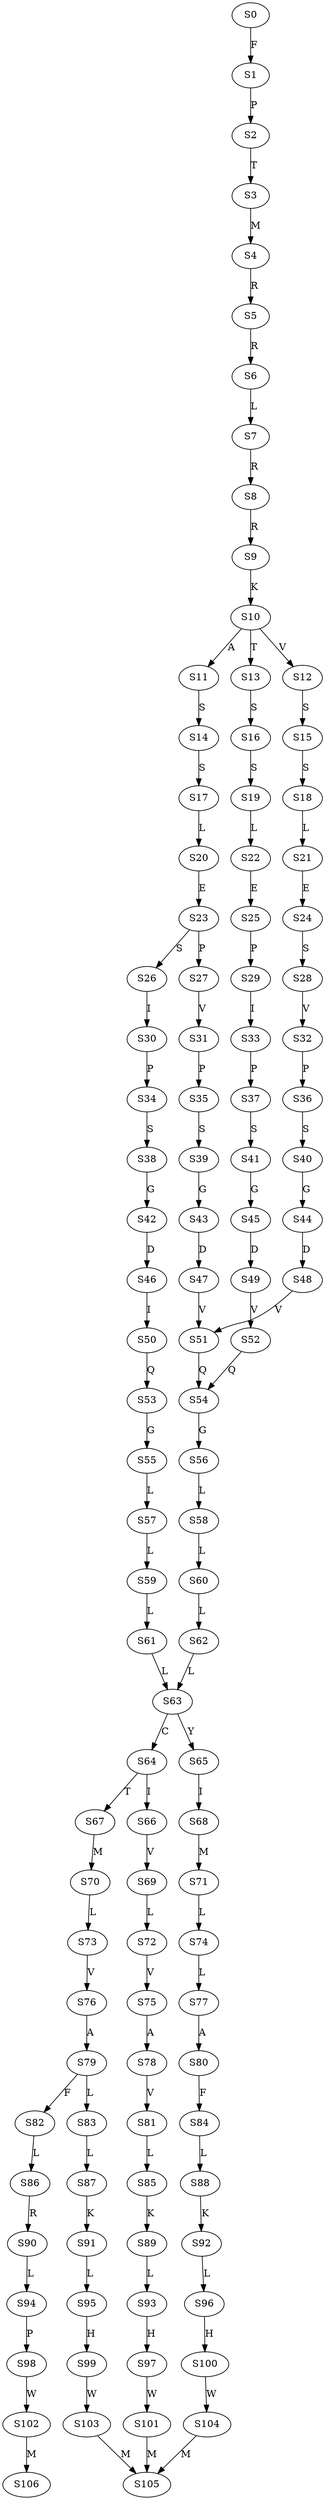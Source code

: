 strict digraph  {
	S0 -> S1 [ label = F ];
	S1 -> S2 [ label = P ];
	S2 -> S3 [ label = T ];
	S3 -> S4 [ label = M ];
	S4 -> S5 [ label = R ];
	S5 -> S6 [ label = R ];
	S6 -> S7 [ label = L ];
	S7 -> S8 [ label = R ];
	S8 -> S9 [ label = R ];
	S9 -> S10 [ label = K ];
	S10 -> S11 [ label = A ];
	S10 -> S12 [ label = V ];
	S10 -> S13 [ label = T ];
	S11 -> S14 [ label = S ];
	S12 -> S15 [ label = S ];
	S13 -> S16 [ label = S ];
	S14 -> S17 [ label = S ];
	S15 -> S18 [ label = S ];
	S16 -> S19 [ label = S ];
	S17 -> S20 [ label = L ];
	S18 -> S21 [ label = L ];
	S19 -> S22 [ label = L ];
	S20 -> S23 [ label = E ];
	S21 -> S24 [ label = E ];
	S22 -> S25 [ label = E ];
	S23 -> S26 [ label = S ];
	S23 -> S27 [ label = P ];
	S24 -> S28 [ label = S ];
	S25 -> S29 [ label = P ];
	S26 -> S30 [ label = I ];
	S27 -> S31 [ label = V ];
	S28 -> S32 [ label = V ];
	S29 -> S33 [ label = I ];
	S30 -> S34 [ label = P ];
	S31 -> S35 [ label = P ];
	S32 -> S36 [ label = P ];
	S33 -> S37 [ label = P ];
	S34 -> S38 [ label = S ];
	S35 -> S39 [ label = S ];
	S36 -> S40 [ label = S ];
	S37 -> S41 [ label = S ];
	S38 -> S42 [ label = G ];
	S39 -> S43 [ label = G ];
	S40 -> S44 [ label = G ];
	S41 -> S45 [ label = G ];
	S42 -> S46 [ label = D ];
	S43 -> S47 [ label = D ];
	S44 -> S48 [ label = D ];
	S45 -> S49 [ label = D ];
	S46 -> S50 [ label = I ];
	S47 -> S51 [ label = V ];
	S48 -> S51 [ label = V ];
	S49 -> S52 [ label = V ];
	S50 -> S53 [ label = Q ];
	S51 -> S54 [ label = Q ];
	S52 -> S54 [ label = Q ];
	S53 -> S55 [ label = G ];
	S54 -> S56 [ label = G ];
	S55 -> S57 [ label = L ];
	S56 -> S58 [ label = L ];
	S57 -> S59 [ label = L ];
	S58 -> S60 [ label = L ];
	S59 -> S61 [ label = L ];
	S60 -> S62 [ label = L ];
	S61 -> S63 [ label = L ];
	S62 -> S63 [ label = L ];
	S63 -> S64 [ label = C ];
	S63 -> S65 [ label = Y ];
	S64 -> S66 [ label = I ];
	S64 -> S67 [ label = T ];
	S65 -> S68 [ label = I ];
	S66 -> S69 [ label = V ];
	S67 -> S70 [ label = M ];
	S68 -> S71 [ label = M ];
	S69 -> S72 [ label = L ];
	S70 -> S73 [ label = L ];
	S71 -> S74 [ label = L ];
	S72 -> S75 [ label = V ];
	S73 -> S76 [ label = V ];
	S74 -> S77 [ label = L ];
	S75 -> S78 [ label = A ];
	S76 -> S79 [ label = A ];
	S77 -> S80 [ label = A ];
	S78 -> S81 [ label = V ];
	S79 -> S82 [ label = F ];
	S79 -> S83 [ label = L ];
	S80 -> S84 [ label = F ];
	S81 -> S85 [ label = L ];
	S82 -> S86 [ label = L ];
	S83 -> S87 [ label = L ];
	S84 -> S88 [ label = L ];
	S85 -> S89 [ label = K ];
	S86 -> S90 [ label = R ];
	S87 -> S91 [ label = K ];
	S88 -> S92 [ label = K ];
	S89 -> S93 [ label = L ];
	S90 -> S94 [ label = L ];
	S91 -> S95 [ label = L ];
	S92 -> S96 [ label = L ];
	S93 -> S97 [ label = H ];
	S94 -> S98 [ label = P ];
	S95 -> S99 [ label = H ];
	S96 -> S100 [ label = H ];
	S97 -> S101 [ label = W ];
	S98 -> S102 [ label = W ];
	S99 -> S103 [ label = W ];
	S100 -> S104 [ label = W ];
	S101 -> S105 [ label = M ];
	S102 -> S106 [ label = M ];
	S103 -> S105 [ label = M ];
	S104 -> S105 [ label = M ];
}
